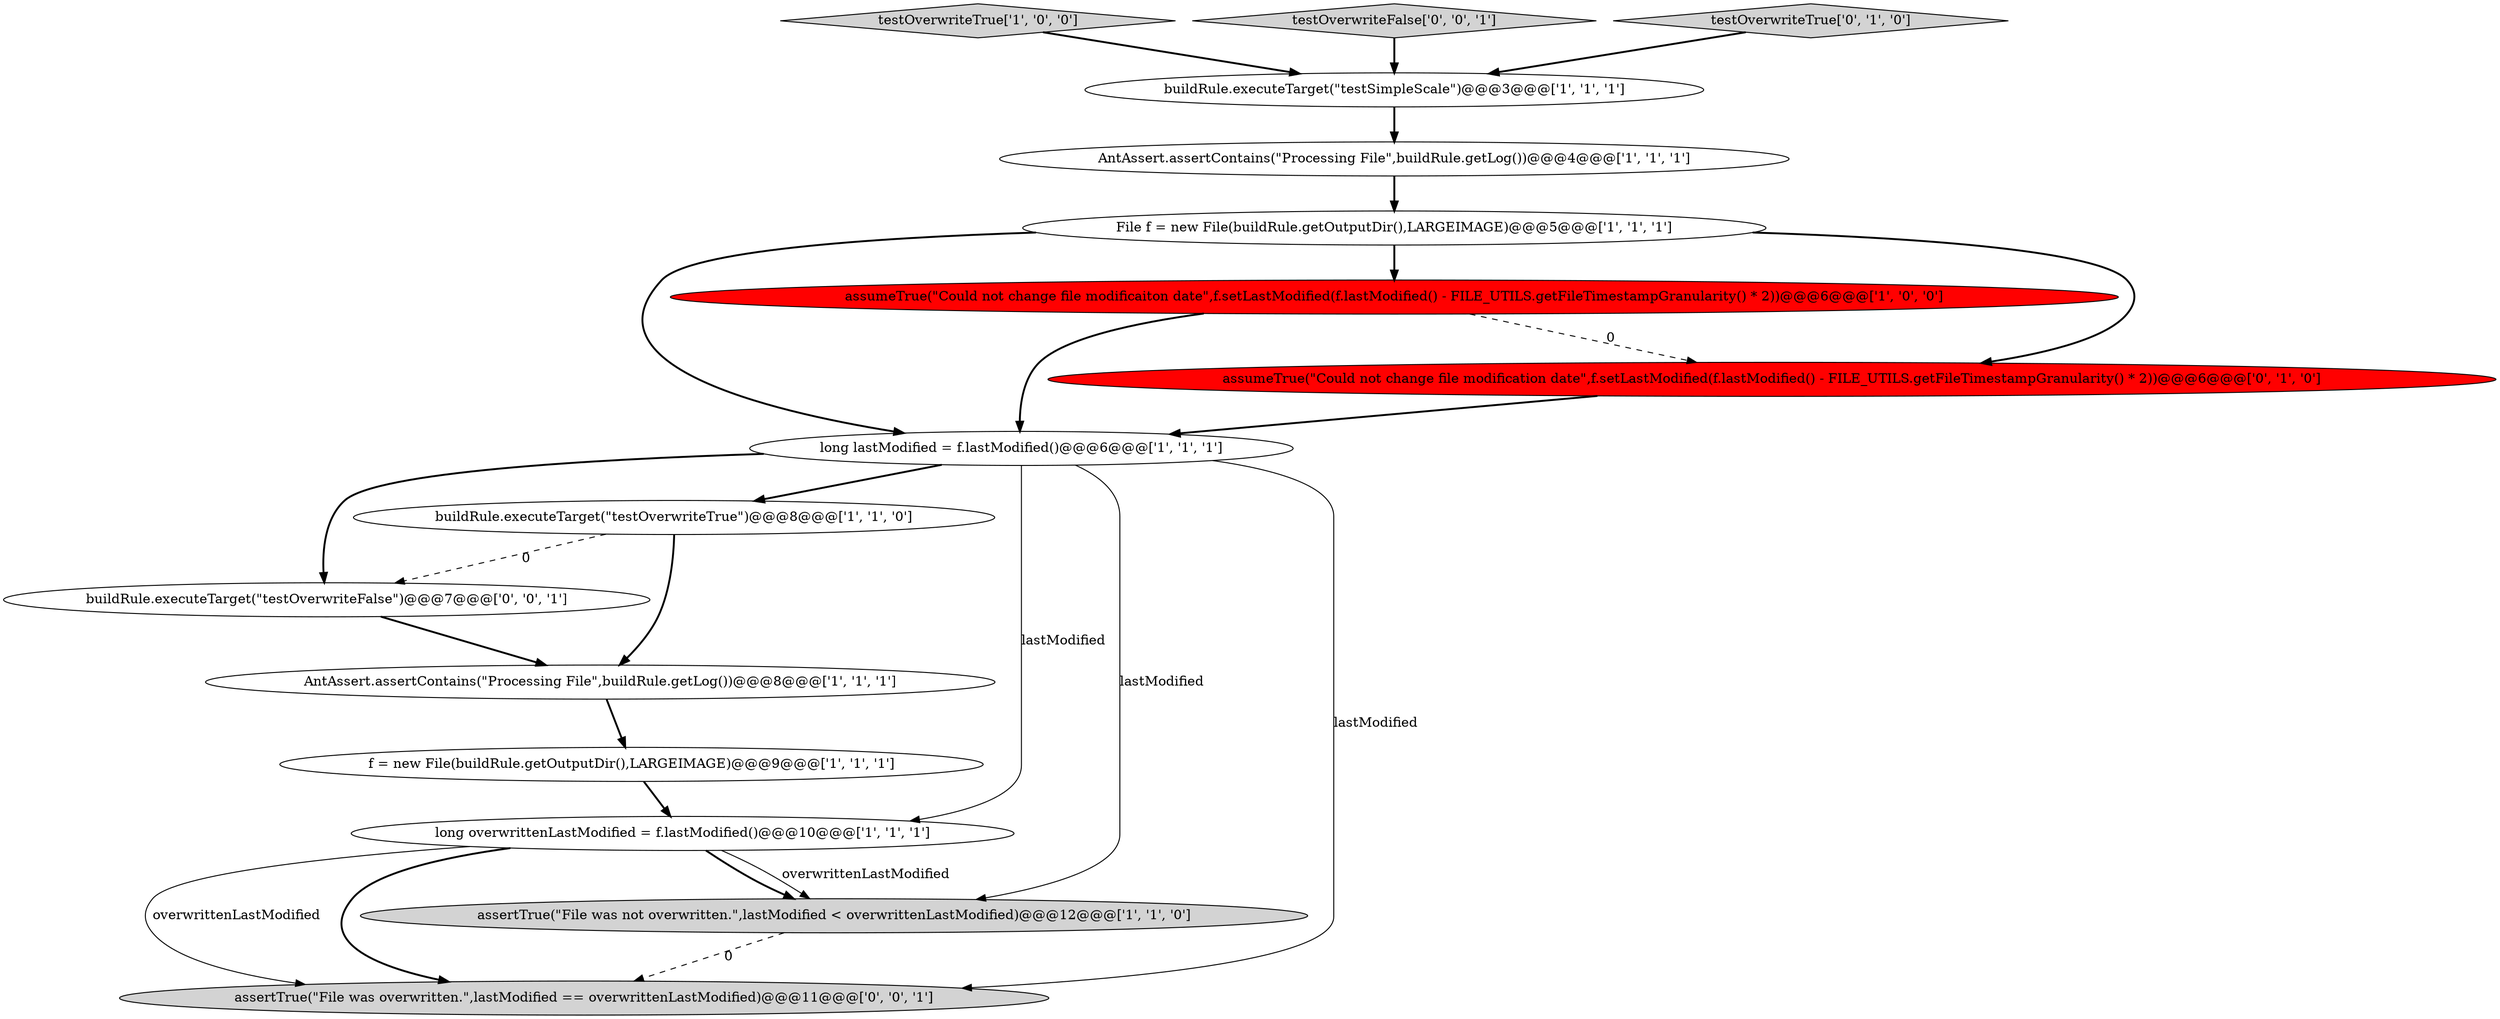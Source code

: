 digraph {
6 [style = filled, label = "buildRule.executeTarget(\"testSimpleScale\")@@@3@@@['1', '1', '1']", fillcolor = white, shape = ellipse image = "AAA0AAABBB1BBB"];
1 [style = filled, label = "long overwrittenLastModified = f.lastModified()@@@10@@@['1', '1', '1']", fillcolor = white, shape = ellipse image = "AAA0AAABBB1BBB"];
13 [style = filled, label = "buildRule.executeTarget(\"testOverwriteFalse\")@@@7@@@['0', '0', '1']", fillcolor = white, shape = ellipse image = "AAA0AAABBB3BBB"];
4 [style = filled, label = "assertTrue(\"File was not overwritten.\",lastModified < overwrittenLastModified)@@@12@@@['1', '1', '0']", fillcolor = lightgray, shape = ellipse image = "AAA0AAABBB1BBB"];
7 [style = filled, label = "f = new File(buildRule.getOutputDir(),LARGEIMAGE)@@@9@@@['1', '1', '1']", fillcolor = white, shape = ellipse image = "AAA0AAABBB1BBB"];
5 [style = filled, label = "testOverwriteTrue['1', '0', '0']", fillcolor = lightgray, shape = diamond image = "AAA0AAABBB1BBB"];
2 [style = filled, label = "File f = new File(buildRule.getOutputDir(),LARGEIMAGE)@@@5@@@['1', '1', '1']", fillcolor = white, shape = ellipse image = "AAA0AAABBB1BBB"];
8 [style = filled, label = "assumeTrue(\"Could not change file modificaiton date\",f.setLastModified(f.lastModified() - FILE_UTILS.getFileTimestampGranularity() * 2))@@@6@@@['1', '0', '0']", fillcolor = red, shape = ellipse image = "AAA1AAABBB1BBB"];
3 [style = filled, label = "AntAssert.assertContains(\"Processing File\",buildRule.getLog())@@@4@@@['1', '1', '1']", fillcolor = white, shape = ellipse image = "AAA0AAABBB1BBB"];
15 [style = filled, label = "testOverwriteFalse['0', '0', '1']", fillcolor = lightgray, shape = diamond image = "AAA0AAABBB3BBB"];
14 [style = filled, label = "assertTrue(\"File was overwritten.\",lastModified == overwrittenLastModified)@@@11@@@['0', '0', '1']", fillcolor = lightgray, shape = ellipse image = "AAA0AAABBB3BBB"];
10 [style = filled, label = "long lastModified = f.lastModified()@@@6@@@['1', '1', '1']", fillcolor = white, shape = ellipse image = "AAA0AAABBB1BBB"];
9 [style = filled, label = "buildRule.executeTarget(\"testOverwriteTrue\")@@@8@@@['1', '1', '0']", fillcolor = white, shape = ellipse image = "AAA0AAABBB1BBB"];
11 [style = filled, label = "assumeTrue(\"Could not change file modification date\",f.setLastModified(f.lastModified() - FILE_UTILS.getFileTimestampGranularity() * 2))@@@6@@@['0', '1', '0']", fillcolor = red, shape = ellipse image = "AAA1AAABBB2BBB"];
0 [style = filled, label = "AntAssert.assertContains(\"Processing File\",buildRule.getLog())@@@8@@@['1', '1', '1']", fillcolor = white, shape = ellipse image = "AAA0AAABBB1BBB"];
12 [style = filled, label = "testOverwriteTrue['0', '1', '0']", fillcolor = lightgray, shape = diamond image = "AAA0AAABBB2BBB"];
6->3 [style = bold, label=""];
8->10 [style = bold, label=""];
1->14 [style = solid, label="overwrittenLastModified"];
1->4 [style = bold, label=""];
7->1 [style = bold, label=""];
9->0 [style = bold, label=""];
10->1 [style = solid, label="lastModified"];
15->6 [style = bold, label=""];
10->4 [style = solid, label="lastModified"];
2->10 [style = bold, label=""];
12->6 [style = bold, label=""];
0->7 [style = bold, label=""];
5->6 [style = bold, label=""];
3->2 [style = bold, label=""];
10->13 [style = bold, label=""];
10->14 [style = solid, label="lastModified"];
11->10 [style = bold, label=""];
1->4 [style = solid, label="overwrittenLastModified"];
9->13 [style = dashed, label="0"];
1->14 [style = bold, label=""];
10->9 [style = bold, label=""];
4->14 [style = dashed, label="0"];
8->11 [style = dashed, label="0"];
2->11 [style = bold, label=""];
2->8 [style = bold, label=""];
13->0 [style = bold, label=""];
}
